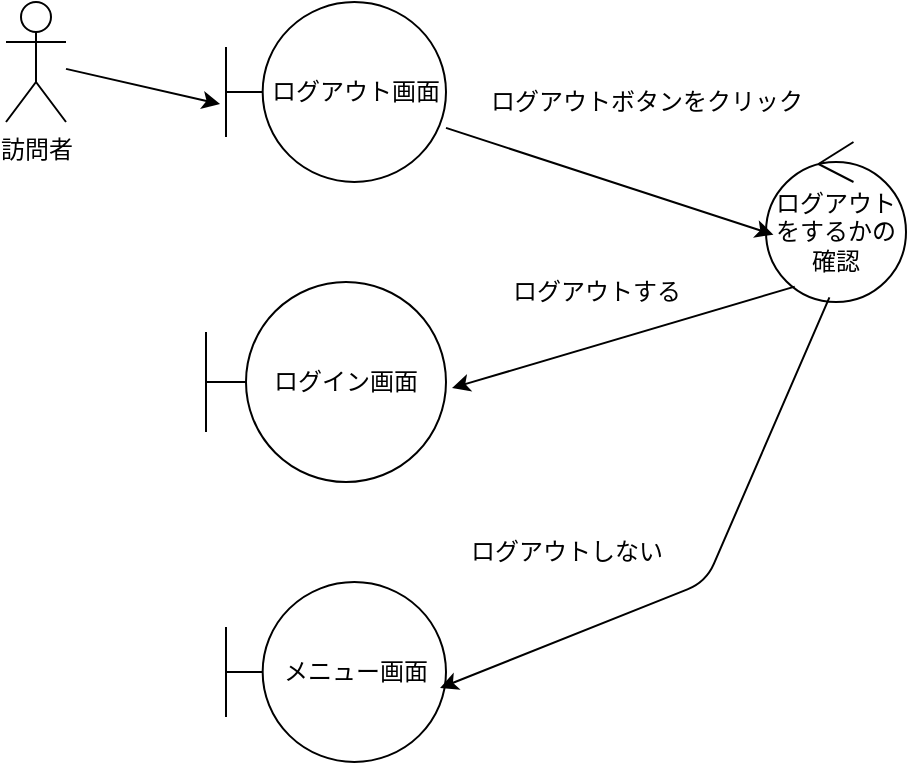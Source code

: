 <mxfile>
    <diagram id="4X-gl8I2u3MvCSH8YrXb" name="ページ1">
        <mxGraphModel dx="736" dy="466" grid="1" gridSize="10" guides="1" tooltips="1" connect="1" arrows="1" fold="1" page="1" pageScale="1" pageWidth="827" pageHeight="1169" math="0" shadow="0">
            <root>
                <mxCell id="0"/>
                <mxCell id="1" parent="0"/>
                <mxCell id="2" value="訪問者" style="shape=umlActor;verticalLabelPosition=bottom;verticalAlign=top;html=1;outlineConnect=0;" parent="1" vertex="1">
                    <mxGeometry x="50" y="150" width="30" height="60" as="geometry"/>
                </mxCell>
                <mxCell id="3" value="ログアウトをするかの確認" style="ellipse;shape=umlControl;whiteSpace=wrap;html=1;" parent="1" vertex="1">
                    <mxGeometry x="430" y="220" width="70" height="80" as="geometry"/>
                </mxCell>
                <mxCell id="6" value="ログイン画面" style="shape=umlBoundary;whiteSpace=wrap;html=1;" parent="1" vertex="1">
                    <mxGeometry x="150" y="290" width="120" height="100" as="geometry"/>
                </mxCell>
                <mxCell id="7" value="ログアウト画面" style="shape=umlBoundary;whiteSpace=wrap;html=1;" parent="1" vertex="1">
                    <mxGeometry x="160" y="150" width="110" height="90" as="geometry"/>
                </mxCell>
                <mxCell id="9" value="ログアウトボタンをクリック" style="text;html=1;align=center;verticalAlign=middle;resizable=0;points=[];autosize=1;strokeColor=none;fillColor=none;" parent="1" vertex="1">
                    <mxGeometry x="280" y="185" width="180" height="30" as="geometry"/>
                </mxCell>
                <mxCell id="10" value="" style="edgeStyle=none;orthogonalLoop=1;jettySize=auto;html=1;entryX=0.053;entryY=0.579;entryDx=0;entryDy=0;entryPerimeter=0;" parent="1" source="7" target="3" edge="1">
                    <mxGeometry width="100" relative="1" as="geometry">
                        <mxPoint x="280" y="194.5" as="sourcePoint"/>
                        <mxPoint x="380" y="194.5" as="targetPoint"/>
                        <Array as="points"/>
                    </mxGeometry>
                </mxCell>
                <mxCell id="11" value="" style="edgeStyle=none;orthogonalLoop=1;jettySize=auto;html=1;entryX=1.025;entryY=0.53;entryDx=0;entryDy=0;entryPerimeter=0;exitX=0.205;exitY=0.904;exitDx=0;exitDy=0;exitPerimeter=0;" parent="1" source="3" target="6" edge="1">
                    <mxGeometry width="100" relative="1" as="geometry">
                        <mxPoint x="230" y="270" as="sourcePoint"/>
                        <mxPoint x="330" y="270" as="targetPoint"/>
                        <Array as="points"/>
                    </mxGeometry>
                </mxCell>
                <mxCell id="12" value="メニュー画面" style="shape=umlBoundary;whiteSpace=wrap;html=1;" parent="1" vertex="1">
                    <mxGeometry x="160" y="440" width="110" height="90" as="geometry"/>
                </mxCell>
                <mxCell id="13" value="ログアウトする" style="text;html=1;align=center;verticalAlign=middle;resizable=0;points=[];autosize=1;strokeColor=none;fillColor=none;" parent="1" vertex="1">
                    <mxGeometry x="290" y="280" width="110" height="30" as="geometry"/>
                </mxCell>
                <mxCell id="14" value="" style="edgeStyle=none;orthogonalLoop=1;jettySize=auto;html=1;entryX=0.973;entryY=0.589;entryDx=0;entryDy=0;entryPerimeter=0;exitX=0.453;exitY=0.971;exitDx=0;exitDy=0;exitPerimeter=0;" parent="1" source="3" target="12" edge="1">
                    <mxGeometry width="100" relative="1" as="geometry">
                        <mxPoint x="410" y="380" as="sourcePoint"/>
                        <mxPoint x="510" y="380" as="targetPoint"/>
                        <Array as="points">
                            <mxPoint x="400" y="440"/>
                        </Array>
                    </mxGeometry>
                </mxCell>
                <mxCell id="15" value="ログアウトしない" style="text;html=1;align=center;verticalAlign=middle;resizable=0;points=[];autosize=1;strokeColor=none;fillColor=none;" parent="1" vertex="1">
                    <mxGeometry x="270" y="410" width="120" height="30" as="geometry"/>
                </mxCell>
                <mxCell id="16" value="" style="edgeStyle=none;orthogonalLoop=1;jettySize=auto;html=1;entryX=-0.027;entryY=0.567;entryDx=0;entryDy=0;entryPerimeter=0;" parent="1" source="2" target="7" edge="1">
                    <mxGeometry width="100" relative="1" as="geometry">
                        <mxPoint x="30" y="290" as="sourcePoint"/>
                        <mxPoint x="130" y="290" as="targetPoint"/>
                        <Array as="points"/>
                    </mxGeometry>
                </mxCell>
            </root>
        </mxGraphModel>
    </diagram>
</mxfile>